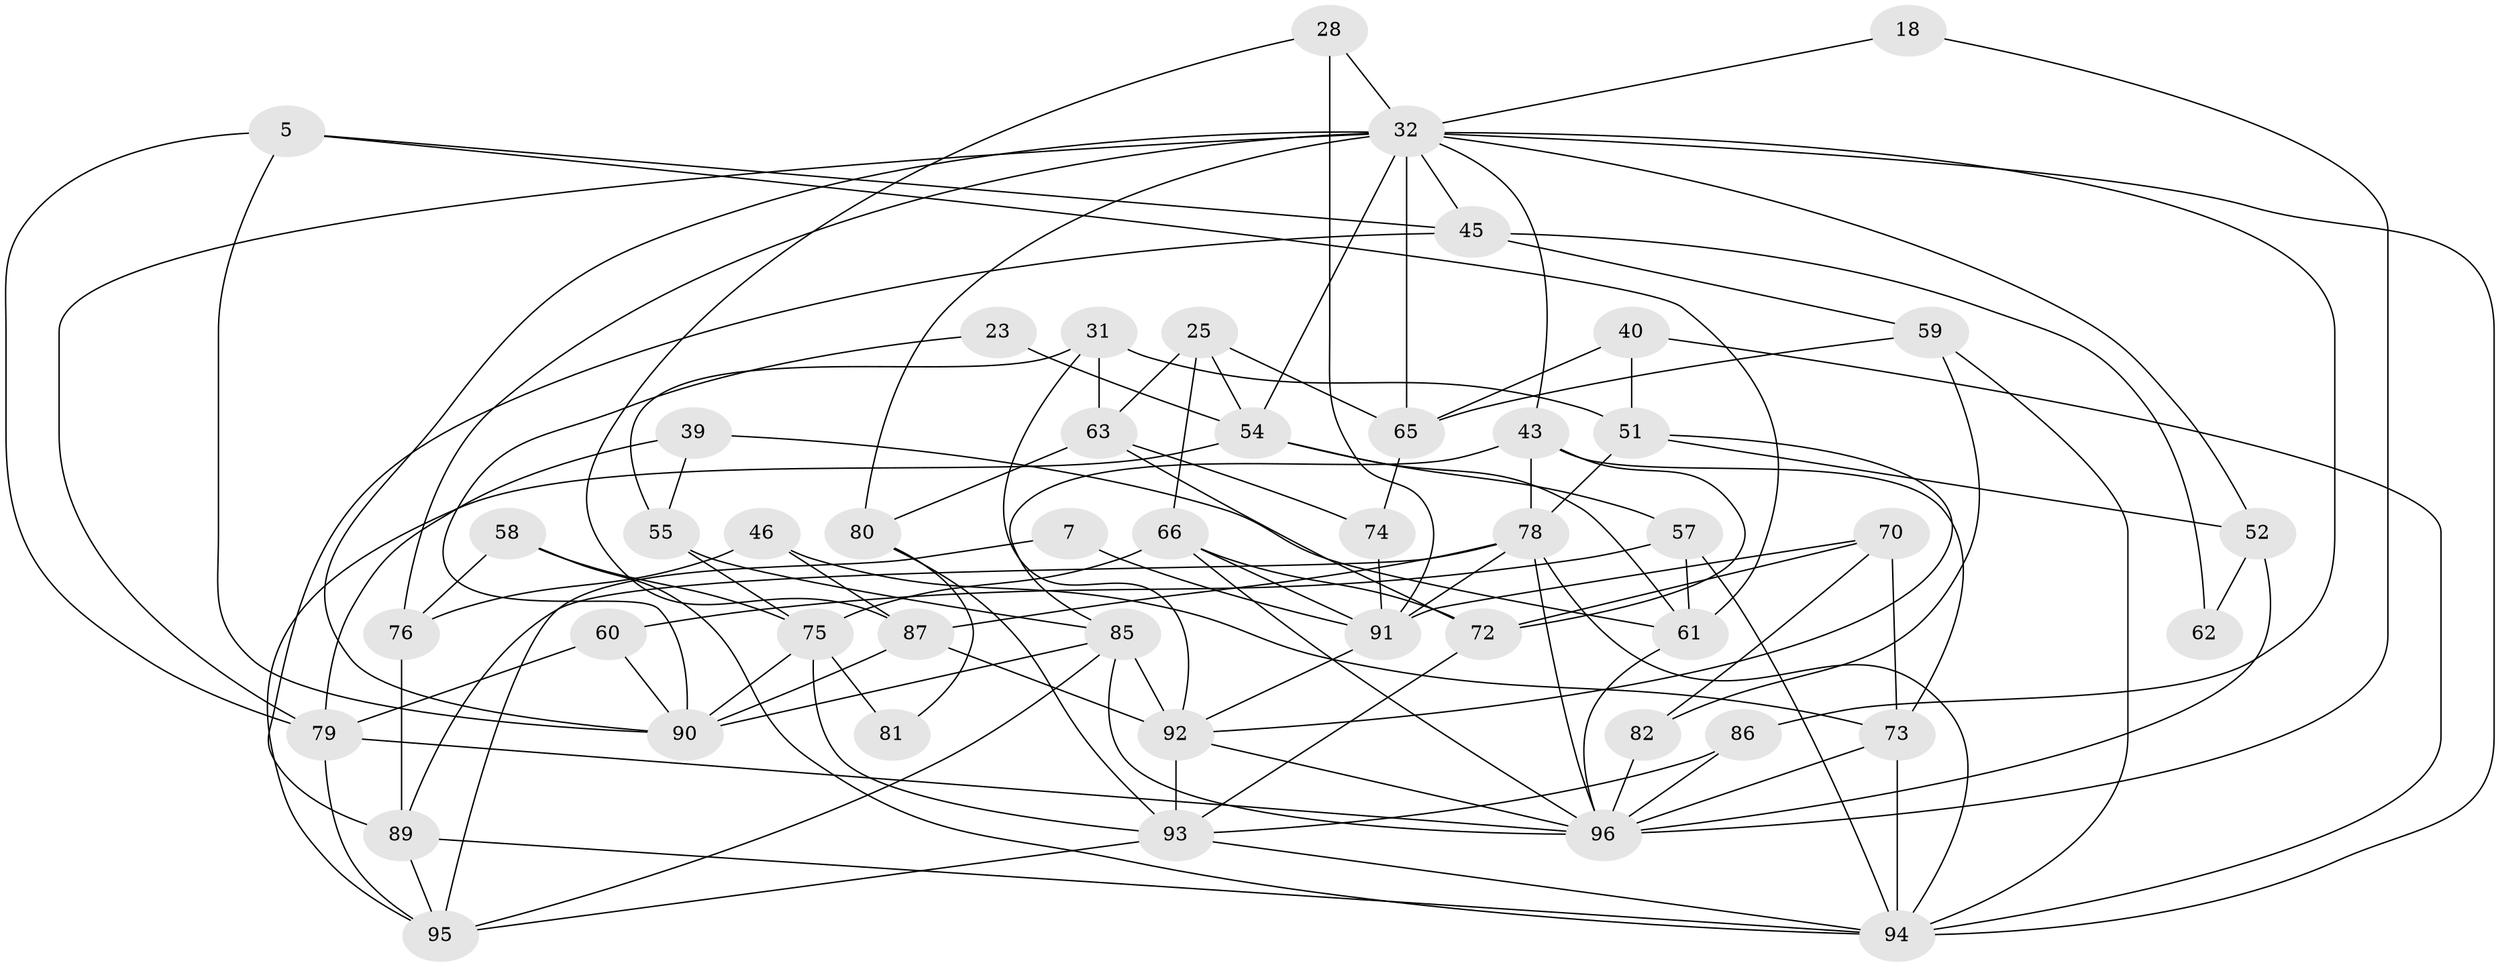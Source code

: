 // original degree distribution, {5: 0.1875, 3: 0.2604166666666667, 6: 0.09375, 2: 0.11458333333333333, 4: 0.3125, 8: 0.020833333333333332, 7: 0.010416666666666666}
// Generated by graph-tools (version 1.1) at 2025/49/03/09/25 04:49:47]
// undirected, 48 vertices, 115 edges
graph export_dot {
graph [start="1"]
  node [color=gray90,style=filled];
  5;
  7;
  18;
  23 [super="+14"];
  25;
  28;
  31;
  32 [super="+27"];
  39;
  40;
  43;
  45 [super="+9"];
  46;
  51 [super="+11+41"];
  52;
  54;
  55 [super="+2"];
  57;
  58 [super="+34"];
  59;
  60;
  61 [super="+53"];
  62;
  63 [super="+33"];
  65 [super="+1"];
  66 [super="+15"];
  70 [super="+48"];
  72 [super="+50"];
  73 [super="+44"];
  74 [super="+69"];
  75 [super="+13+56+47"];
  76;
  78 [super="+35"];
  79 [super="+6+29+22"];
  80 [super="+64"];
  81;
  82;
  85 [super="+42"];
  86;
  87 [super="+12"];
  89 [super="+71"];
  90 [super="+83"];
  91 [super="+36"];
  92 [super="+88+84"];
  93 [super="+17+67"];
  94 [super="+24+37"];
  95;
  96 [super="+77+68"];
  5 -- 45 [weight=2];
  5 -- 90;
  5 -- 79;
  5 -- 61;
  7 -- 91;
  7 -- 95;
  18 -- 96;
  18 -- 32;
  23 -- 54 [weight=2];
  23 -- 90;
  25 -- 65 [weight=2];
  25 -- 54;
  25 -- 66;
  25 -- 63;
  28 -- 87;
  28 -- 91;
  28 -- 32;
  31 -- 92;
  31 -- 51 [weight=2];
  31 -- 55;
  31 -- 63;
  32 -- 80 [weight=2];
  32 -- 65 [weight=2];
  32 -- 43;
  32 -- 76 [weight=2];
  32 -- 45;
  32 -- 79;
  32 -- 52;
  32 -- 54;
  32 -- 86;
  32 -- 90;
  32 -- 94 [weight=2];
  39 -- 55 [weight=2];
  39 -- 61;
  39 -- 79;
  40 -- 65;
  40 -- 51;
  40 -- 94;
  43 -- 78;
  43 -- 72;
  43 -- 73;
  43 -- 85;
  45 -- 59;
  45 -- 62;
  45 -- 89;
  46 -- 76;
  46 -- 87;
  46 -- 73;
  51 -- 78 [weight=2];
  51 -- 52;
  51 -- 92;
  52 -- 96;
  52 -- 62;
  54 -- 57;
  54 -- 95;
  54 -- 61;
  55 -- 85;
  55 -- 75;
  57 -- 60;
  57 -- 61;
  57 -- 94;
  58 -- 76 [weight=2];
  58 -- 75;
  58 -- 94;
  59 -- 82;
  59 -- 65;
  59 -- 94;
  60 -- 79;
  60 -- 90;
  61 -- 96;
  63 -- 80;
  63 -- 72;
  63 -- 74;
  65 -- 74 [weight=2];
  66 -- 91;
  66 -- 75 [weight=2];
  66 -- 72;
  66 -- 96 [weight=2];
  70 -- 82 [weight=2];
  70 -- 91 [weight=2];
  70 -- 72;
  70 -- 73;
  72 -- 93;
  73 -- 94 [weight=2];
  73 -- 96;
  74 -- 91;
  75 -- 90 [weight=2];
  75 -- 93;
  75 -- 81;
  76 -- 89;
  78 -- 94;
  78 -- 96;
  78 -- 87;
  78 -- 89;
  78 -- 91;
  79 -- 95;
  79 -- 96;
  80 -- 81;
  80 -- 93;
  82 -- 96 [weight=3];
  85 -- 92 [weight=3];
  85 -- 96;
  85 -- 90 [weight=2];
  85 -- 95;
  86 -- 93;
  86 -- 96;
  87 -- 90;
  87 -- 92;
  89 -- 95 [weight=2];
  89 -- 94 [weight=2];
  91 -- 92 [weight=2];
  92 -- 96;
  92 -- 93;
  93 -- 95 [weight=2];
  93 -- 94 [weight=2];
}
